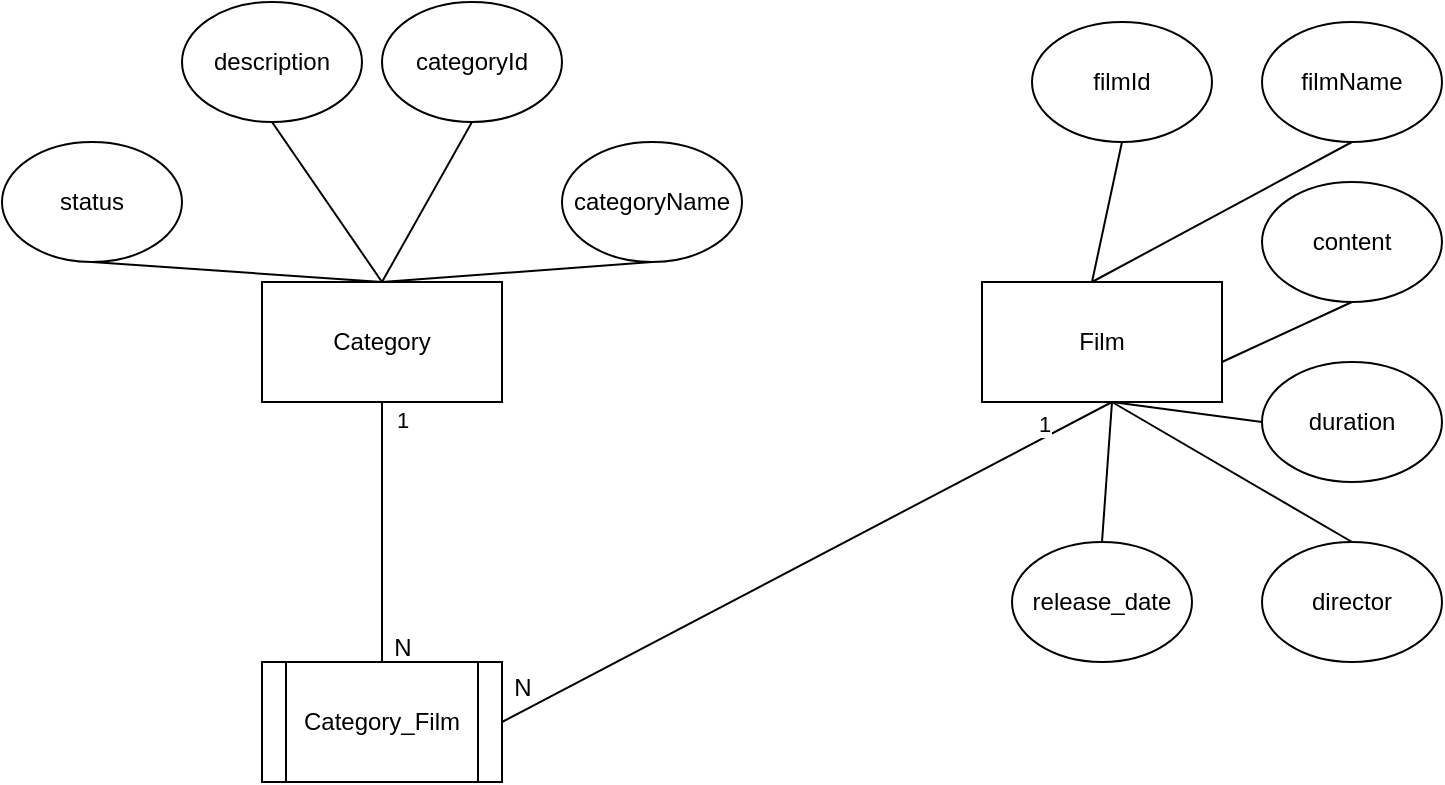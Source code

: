 <mxfile version="26.0.6">
  <diagram name="Trang-1" id="pF-uOVQ8rWsoLomMTCOs">
    <mxGraphModel dx="1050" dy="530" grid="1" gridSize="10" guides="1" tooltips="1" connect="1" arrows="1" fold="1" page="1" pageScale="1" pageWidth="827" pageHeight="1169" math="0" shadow="0">
      <root>
        <mxCell id="0" />
        <mxCell id="1" parent="0" />
        <mxCell id="u69JUPbZ3VbKHMakilDN-1" value="Category" style="rounded=0;whiteSpace=wrap;html=1;" vertex="1" parent="1">
          <mxGeometry x="160" y="180" width="120" height="60" as="geometry" />
        </mxCell>
        <mxCell id="u69JUPbZ3VbKHMakilDN-2" value="Film" style="rounded=0;whiteSpace=wrap;html=1;" vertex="1" parent="1">
          <mxGeometry x="520" y="180" width="120" height="60" as="geometry" />
        </mxCell>
        <mxCell id="u69JUPbZ3VbKHMakilDN-3" value="categoryId" style="ellipse;whiteSpace=wrap;html=1;" vertex="1" parent="1">
          <mxGeometry x="220" y="40" width="90" height="60" as="geometry" />
        </mxCell>
        <mxCell id="u69JUPbZ3VbKHMakilDN-4" value="categoryName" style="ellipse;whiteSpace=wrap;html=1;" vertex="1" parent="1">
          <mxGeometry x="310" y="110" width="90" height="60" as="geometry" />
        </mxCell>
        <mxCell id="u69JUPbZ3VbKHMakilDN-5" value="description" style="ellipse;whiteSpace=wrap;html=1;" vertex="1" parent="1">
          <mxGeometry x="120" y="40" width="90" height="60" as="geometry" />
        </mxCell>
        <mxCell id="u69JUPbZ3VbKHMakilDN-6" value="status" style="ellipse;whiteSpace=wrap;html=1;" vertex="1" parent="1">
          <mxGeometry x="30" y="110" width="90" height="60" as="geometry" />
        </mxCell>
        <mxCell id="u69JUPbZ3VbKHMakilDN-7" value="" style="endArrow=none;html=1;rounded=0;entryX=0.5;entryY=1;entryDx=0;entryDy=0;" edge="1" parent="1" target="u69JUPbZ3VbKHMakilDN-6">
          <mxGeometry width="50" height="50" relative="1" as="geometry">
            <mxPoint x="220" y="180" as="sourcePoint" />
            <mxPoint x="270" y="130" as="targetPoint" />
          </mxGeometry>
        </mxCell>
        <mxCell id="u69JUPbZ3VbKHMakilDN-8" value="" style="endArrow=none;html=1;rounded=0;entryX=0.5;entryY=1;entryDx=0;entryDy=0;" edge="1" parent="1" target="u69JUPbZ3VbKHMakilDN-5">
          <mxGeometry width="50" height="50" relative="1" as="geometry">
            <mxPoint x="220" y="180" as="sourcePoint" />
            <mxPoint x="270" y="130" as="targetPoint" />
          </mxGeometry>
        </mxCell>
        <mxCell id="u69JUPbZ3VbKHMakilDN-9" value="" style="endArrow=none;html=1;rounded=0;entryX=0.5;entryY=1;entryDx=0;entryDy=0;" edge="1" parent="1" target="u69JUPbZ3VbKHMakilDN-4">
          <mxGeometry width="50" height="50" relative="1" as="geometry">
            <mxPoint x="220" y="180" as="sourcePoint" />
            <mxPoint x="270" y="130" as="targetPoint" />
          </mxGeometry>
        </mxCell>
        <mxCell id="u69JUPbZ3VbKHMakilDN-10" value="" style="endArrow=none;html=1;rounded=0;entryX=0.5;entryY=1;entryDx=0;entryDy=0;" edge="1" parent="1" target="u69JUPbZ3VbKHMakilDN-3">
          <mxGeometry width="50" height="50" relative="1" as="geometry">
            <mxPoint x="220" y="180" as="sourcePoint" />
            <mxPoint x="270" y="130" as="targetPoint" />
          </mxGeometry>
        </mxCell>
        <mxCell id="u69JUPbZ3VbKHMakilDN-18" value="filmName" style="ellipse;whiteSpace=wrap;html=1;" vertex="1" parent="1">
          <mxGeometry x="660" y="50" width="90" height="60" as="geometry" />
        </mxCell>
        <mxCell id="u69JUPbZ3VbKHMakilDN-19" value="filmId" style="ellipse;whiteSpace=wrap;html=1;" vertex="1" parent="1">
          <mxGeometry x="545" y="50" width="90" height="60" as="geometry" />
        </mxCell>
        <mxCell id="u69JUPbZ3VbKHMakilDN-20" value="content" style="ellipse;whiteSpace=wrap;html=1;" vertex="1" parent="1">
          <mxGeometry x="660" y="130" width="90" height="60" as="geometry" />
        </mxCell>
        <mxCell id="u69JUPbZ3VbKHMakilDN-21" value="duration" style="ellipse;whiteSpace=wrap;html=1;" vertex="1" parent="1">
          <mxGeometry x="660" y="220" width="90" height="60" as="geometry" />
        </mxCell>
        <mxCell id="u69JUPbZ3VbKHMakilDN-22" value="director" style="ellipse;whiteSpace=wrap;html=1;" vertex="1" parent="1">
          <mxGeometry x="660" y="310" width="90" height="60" as="geometry" />
        </mxCell>
        <mxCell id="u69JUPbZ3VbKHMakilDN-23" value="release_date" style="ellipse;whiteSpace=wrap;html=1;" vertex="1" parent="1">
          <mxGeometry x="535" y="310" width="90" height="60" as="geometry" />
        </mxCell>
        <mxCell id="u69JUPbZ3VbKHMakilDN-25" value="" style="endArrow=none;html=1;rounded=0;exitX=0.5;exitY=0;exitDx=0;exitDy=0;" edge="1" parent="1" source="u69JUPbZ3VbKHMakilDN-22">
          <mxGeometry width="50" height="50" relative="1" as="geometry">
            <mxPoint x="535" y="290" as="sourcePoint" />
            <mxPoint x="585" y="240" as="targetPoint" />
          </mxGeometry>
        </mxCell>
        <mxCell id="u69JUPbZ3VbKHMakilDN-26" value="" style="endArrow=none;html=1;rounded=0;exitX=0.5;exitY=0;exitDx=0;exitDy=0;" edge="1" parent="1" source="u69JUPbZ3VbKHMakilDN-23">
          <mxGeometry width="50" height="50" relative="1" as="geometry">
            <mxPoint x="535" y="290" as="sourcePoint" />
            <mxPoint x="585" y="240" as="targetPoint" />
          </mxGeometry>
        </mxCell>
        <mxCell id="u69JUPbZ3VbKHMakilDN-27" value="" style="endArrow=none;html=1;rounded=0;exitX=0;exitY=0.5;exitDx=0;exitDy=0;" edge="1" parent="1" source="u69JUPbZ3VbKHMakilDN-21">
          <mxGeometry width="50" height="50" relative="1" as="geometry">
            <mxPoint x="535" y="290" as="sourcePoint" />
            <mxPoint x="585" y="240" as="targetPoint" />
          </mxGeometry>
        </mxCell>
        <mxCell id="u69JUPbZ3VbKHMakilDN-28" value="" style="endArrow=none;html=1;rounded=0;entryX=0.5;entryY=1;entryDx=0;entryDy=0;" edge="1" parent="1" target="u69JUPbZ3VbKHMakilDN-20">
          <mxGeometry width="50" height="50" relative="1" as="geometry">
            <mxPoint x="640" y="220" as="sourcePoint" />
            <mxPoint x="690" y="170" as="targetPoint" />
          </mxGeometry>
        </mxCell>
        <mxCell id="u69JUPbZ3VbKHMakilDN-29" value="" style="endArrow=none;html=1;rounded=0;entryX=0.5;entryY=1;entryDx=0;entryDy=0;" edge="1" parent="1" target="u69JUPbZ3VbKHMakilDN-18">
          <mxGeometry width="50" height="50" relative="1" as="geometry">
            <mxPoint x="575" y="180" as="sourcePoint" />
            <mxPoint x="625" y="130" as="targetPoint" />
          </mxGeometry>
        </mxCell>
        <mxCell id="u69JUPbZ3VbKHMakilDN-30" value="" style="endArrow=none;html=1;rounded=0;entryX=0.5;entryY=1;entryDx=0;entryDy=0;" edge="1" parent="1" target="u69JUPbZ3VbKHMakilDN-19">
          <mxGeometry width="50" height="50" relative="1" as="geometry">
            <mxPoint x="575" y="180" as="sourcePoint" />
            <mxPoint x="625" y="130" as="targetPoint" />
          </mxGeometry>
        </mxCell>
        <mxCell id="u69JUPbZ3VbKHMakilDN-33" value="Category_Film" style="shape=process;whiteSpace=wrap;html=1;backgroundOutline=1;" vertex="1" parent="1">
          <mxGeometry x="160" y="370" width="120" height="60" as="geometry" />
        </mxCell>
        <mxCell id="u69JUPbZ3VbKHMakilDN-34" value="" style="endArrow=none;html=1;rounded=0;exitX=0.5;exitY=0;exitDx=0;exitDy=0;" edge="1" parent="1" source="u69JUPbZ3VbKHMakilDN-33">
          <mxGeometry width="50" height="50" relative="1" as="geometry">
            <mxPoint x="170" y="290" as="sourcePoint" />
            <mxPoint x="220" y="240" as="targetPoint" />
          </mxGeometry>
        </mxCell>
        <mxCell id="u69JUPbZ3VbKHMakilDN-35" value="1" style="edgeLabel;html=1;align=center;verticalAlign=middle;resizable=0;points=[];" vertex="1" connectable="0" parent="u69JUPbZ3VbKHMakilDN-34">
          <mxGeometry x="0.865" y="-10" relative="1" as="geometry">
            <mxPoint as="offset" />
          </mxGeometry>
        </mxCell>
        <mxCell id="u69JUPbZ3VbKHMakilDN-36" value="N" style="text;html=1;align=center;verticalAlign=middle;resizable=0;points=[];autosize=1;strokeColor=none;fillColor=none;" vertex="1" parent="1">
          <mxGeometry x="215" y="348" width="30" height="30" as="geometry" />
        </mxCell>
        <mxCell id="u69JUPbZ3VbKHMakilDN-37" value="" style="endArrow=none;html=1;rounded=0;exitX=1;exitY=0.5;exitDx=0;exitDy=0;" edge="1" parent="1" source="u69JUPbZ3VbKHMakilDN-33">
          <mxGeometry width="50" height="50" relative="1" as="geometry">
            <mxPoint x="535" y="290" as="sourcePoint" />
            <mxPoint x="585" y="240" as="targetPoint" />
          </mxGeometry>
        </mxCell>
        <mxCell id="u69JUPbZ3VbKHMakilDN-39" value="1" style="edgeLabel;html=1;align=center;verticalAlign=middle;resizable=0;points=[];" vertex="1" connectable="0" parent="u69JUPbZ3VbKHMakilDN-37">
          <mxGeometry x="0.795" y="6" relative="1" as="geometry">
            <mxPoint as="offset" />
          </mxGeometry>
        </mxCell>
        <mxCell id="u69JUPbZ3VbKHMakilDN-40" value="N" style="text;html=1;align=center;verticalAlign=middle;resizable=0;points=[];autosize=1;strokeColor=none;fillColor=none;" vertex="1" parent="1">
          <mxGeometry x="275" y="368" width="30" height="30" as="geometry" />
        </mxCell>
      </root>
    </mxGraphModel>
  </diagram>
</mxfile>
